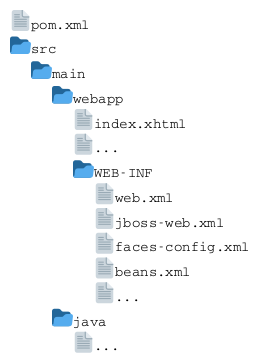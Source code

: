 @startfiles

' Enterprise JSF project.
'
' Copyright 2024 e-Contract.be BV. All rights reserved.
' e-Contract.be BV proprietary/confidential. Use is subject to license terms.

/pom.xml
/src/main/webapp/index.xhtml
/src/main/webapp/...
/src/main/webapp/WEB-INF/web.xml
/src/main/webapp/WEB-INF/jboss-web.xml
/src/main/webapp/WEB-INF/faces-config.xml
/src/main/webapp/WEB-INF/beans.xml
/src/main/webapp/WEB-INF/...
/src/main/java/...

@endfiles
